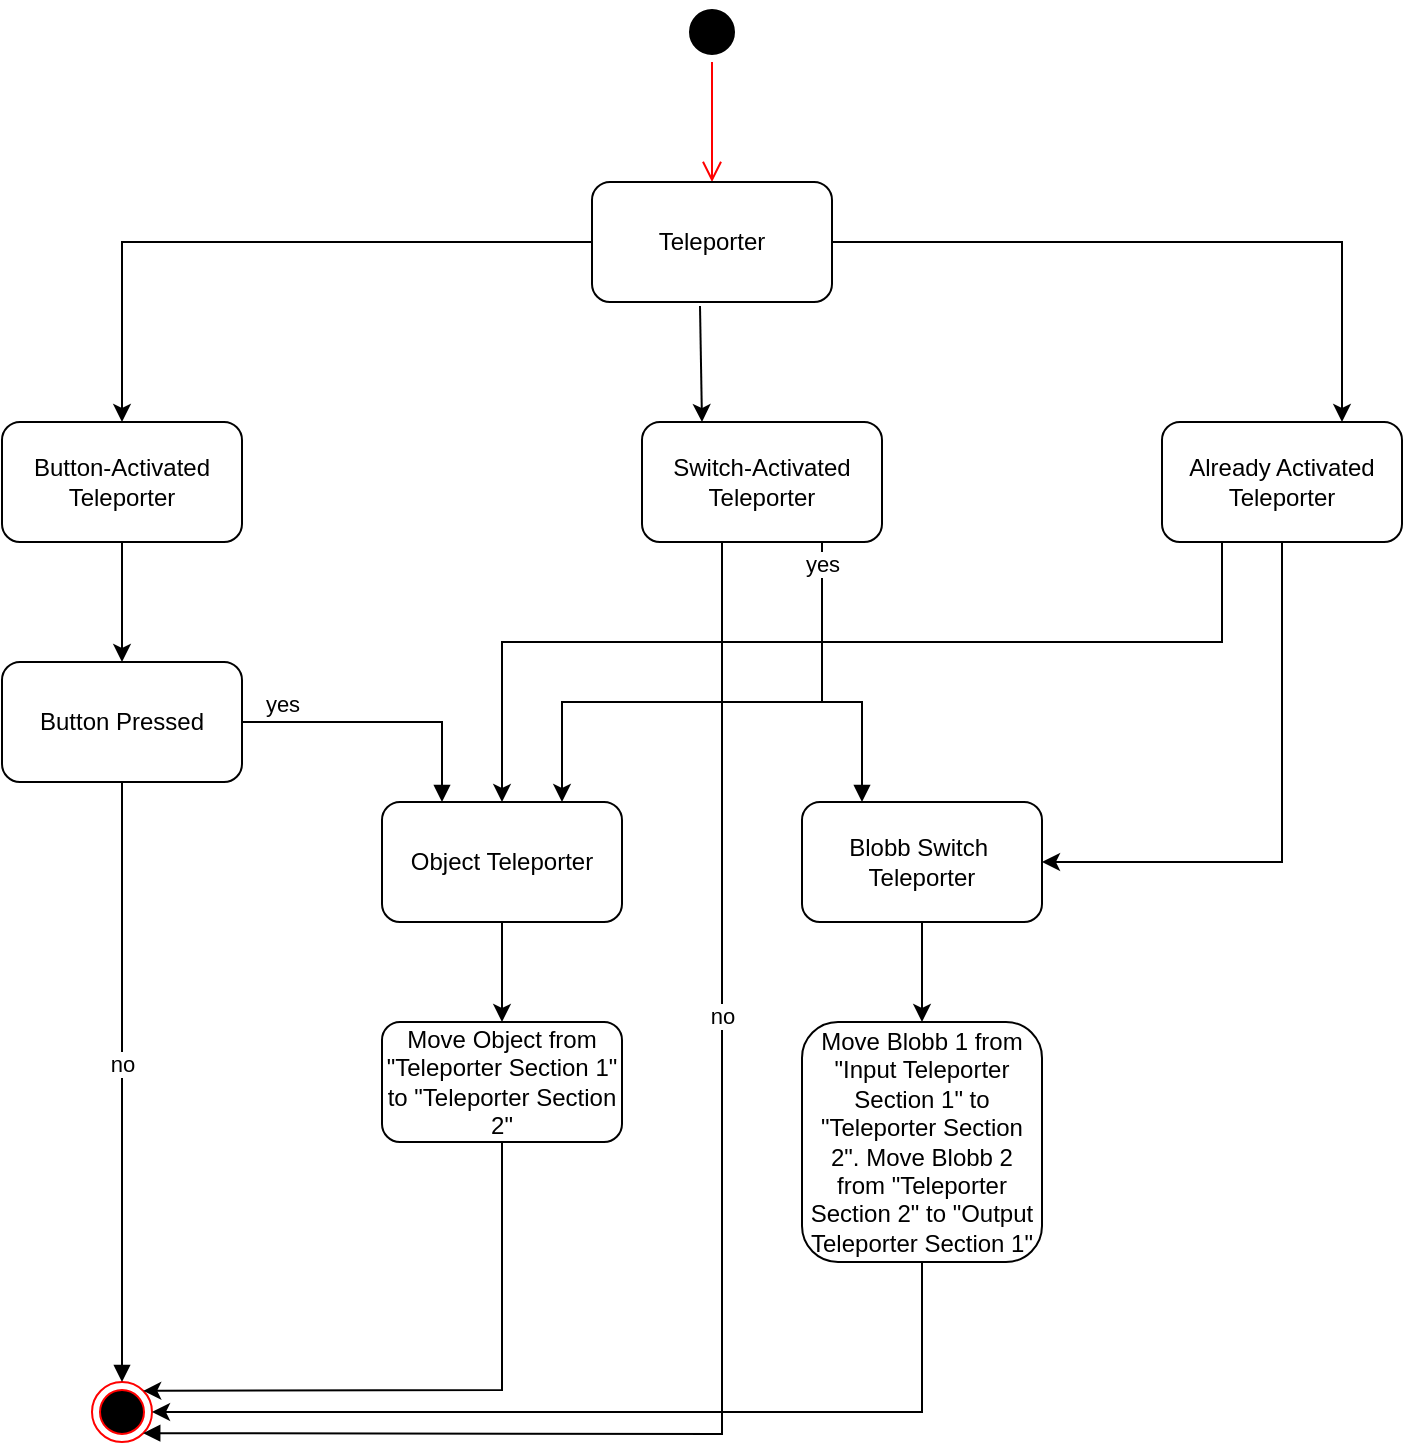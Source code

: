 <mxfile version="24.7.1" type="device">
  <diagram name="Page-1" id="7688Ud7QLbYBPLZzsG-g">
    <mxGraphModel dx="1430" dy="778" grid="1" gridSize="10" guides="1" tooltips="1" connect="1" arrows="1" fold="1" page="1" pageScale="1" pageWidth="850" pageHeight="1100" math="0" shadow="0">
      <root>
        <mxCell id="0" />
        <mxCell id="1" parent="0" />
        <mxCell id="gq-s49_yooijBYN5JD6I-1" value="" style="ellipse;html=1;shape=startState;fillColor=#000000;strokeColor=#000000;" parent="1" vertex="1">
          <mxGeometry x="430" y="40" width="30" height="30" as="geometry" />
        </mxCell>
        <mxCell id="gq-s49_yooijBYN5JD6I-2" value="" style="edgeStyle=orthogonalEdgeStyle;html=1;verticalAlign=bottom;endArrow=open;endSize=8;strokeColor=#ff0000;rounded=0;" parent="1" source="gq-s49_yooijBYN5JD6I-1" edge="1">
          <mxGeometry relative="1" as="geometry">
            <mxPoint x="445" y="130" as="targetPoint" />
          </mxGeometry>
        </mxCell>
        <mxCell id="gq-s49_yooijBYN5JD6I-3" value="Teleporter" style="rounded=1;whiteSpace=wrap;html=1;" parent="1" vertex="1">
          <mxGeometry x="385" y="130" width="120" height="60" as="geometry" />
        </mxCell>
        <mxCell id="gq-s49_yooijBYN5JD6I-4" value="Button Pressed" style="rounded=1;whiteSpace=wrap;html=1;" parent="1" vertex="1">
          <mxGeometry x="90" y="370" width="120" height="60" as="geometry" />
        </mxCell>
        <mxCell id="gq-s49_yooijBYN5JD6I-5" value="Button-Activated Teleporter" style="rounded=1;whiteSpace=wrap;html=1;" parent="1" vertex="1">
          <mxGeometry x="90" y="250" width="120" height="60" as="geometry" />
        </mxCell>
        <mxCell id="gq-s49_yooijBYN5JD6I-6" value="&lt;div&gt;Switch-Activated&lt;/div&gt;&lt;div&gt;Teleporter&lt;br&gt;&lt;/div&gt;" style="rounded=1;whiteSpace=wrap;html=1;" parent="1" vertex="1">
          <mxGeometry x="410" y="250" width="120" height="60" as="geometry" />
        </mxCell>
        <mxCell id="gq-s49_yooijBYN5JD6I-7" value="" style="endArrow=classic;html=1;rounded=0;exitX=0;exitY=0.5;exitDx=0;exitDy=0;entryX=0.5;entryY=0;entryDx=0;entryDy=0;" parent="1" source="gq-s49_yooijBYN5JD6I-3" target="gq-s49_yooijBYN5JD6I-5" edge="1">
          <mxGeometry width="50" height="50" relative="1" as="geometry">
            <mxPoint x="400" y="430" as="sourcePoint" />
            <mxPoint x="450" y="380" as="targetPoint" />
            <Array as="points">
              <mxPoint x="150" y="160" />
            </Array>
          </mxGeometry>
        </mxCell>
        <mxCell id="gq-s49_yooijBYN5JD6I-8" value="" style="endArrow=classic;html=1;rounded=0;exitX=1;exitY=0.5;exitDx=0;exitDy=0;entryX=0.75;entryY=0;entryDx=0;entryDy=0;" parent="1" source="gq-s49_yooijBYN5JD6I-3" target="QnVbL0tUG4QV3211GyY8-1" edge="1">
          <mxGeometry width="50" height="50" relative="1" as="geometry">
            <mxPoint x="400" y="430" as="sourcePoint" />
            <mxPoint x="450" y="380" as="targetPoint" />
            <Array as="points">
              <mxPoint x="570" y="160" />
              <mxPoint x="760" y="160" />
              <mxPoint x="760" y="200" />
            </Array>
          </mxGeometry>
        </mxCell>
        <mxCell id="gq-s49_yooijBYN5JD6I-10" value="" style="endArrow=classic;html=1;rounded=0;exitX=0.5;exitY=1;exitDx=0;exitDy=0;entryX=0.5;entryY=0;entryDx=0;entryDy=0;" parent="1" source="gq-s49_yooijBYN5JD6I-5" edge="1">
          <mxGeometry width="50" height="50" relative="1" as="geometry">
            <mxPoint x="400" y="430" as="sourcePoint" />
            <mxPoint x="150" y="370" as="targetPoint" />
          </mxGeometry>
        </mxCell>
        <mxCell id="gq-s49_yooijBYN5JD6I-14" value="Object Teleporter" style="rounded=1;whiteSpace=wrap;html=1;" parent="1" vertex="1">
          <mxGeometry x="280" y="440" width="120" height="60" as="geometry" />
        </mxCell>
        <mxCell id="gq-s49_yooijBYN5JD6I-15" value="&lt;div&gt;Blobb Switch&amp;nbsp;&lt;/div&gt;&lt;div&gt;Teleporter&lt;/div&gt;" style="rounded=1;whiteSpace=wrap;html=1;" parent="1" vertex="1">
          <mxGeometry x="490" y="440" width="120" height="60" as="geometry" />
        </mxCell>
        <mxCell id="gq-s49_yooijBYN5JD6I-17" value="" style="endArrow=classic;html=1;rounded=0;exitX=0.25;exitY=1;exitDx=0;exitDy=0;" parent="1" source="QnVbL0tUG4QV3211GyY8-1" edge="1" target="gq-s49_yooijBYN5JD6I-14">
          <mxGeometry width="50" height="50" relative="1" as="geometry">
            <mxPoint x="400" y="590" as="sourcePoint" />
            <mxPoint x="550" y="440" as="targetPoint" />
            <Array as="points">
              <mxPoint x="700" y="360" />
              <mxPoint x="340" y="360" />
            </Array>
          </mxGeometry>
        </mxCell>
        <mxCell id="gq-s49_yooijBYN5JD6I-18" value="" style="endArrow=classic;html=1;rounded=0;exitX=0.5;exitY=1;exitDx=0;exitDy=0;entryX=1;entryY=0.5;entryDx=0;entryDy=0;" parent="1" source="QnVbL0tUG4QV3211GyY8-1" target="gq-s49_yooijBYN5JD6I-15" edge="1">
          <mxGeometry width="50" height="50" relative="1" as="geometry">
            <mxPoint x="770" y="340" as="sourcePoint" />
            <mxPoint x="700" y="500" as="targetPoint" />
            <Array as="points">
              <mxPoint x="730" y="470" />
            </Array>
          </mxGeometry>
        </mxCell>
        <mxCell id="gq-s49_yooijBYN5JD6I-19" value="yes" style="html=1;verticalAlign=bottom;endArrow=block;curved=0;rounded=0;exitX=1;exitY=0.5;exitDx=0;exitDy=0;entryX=0.25;entryY=0;entryDx=0;entryDy=0;" parent="1" source="gq-s49_yooijBYN5JD6I-4" target="gq-s49_yooijBYN5JD6I-14" edge="1">
          <mxGeometry x="-0.714" width="80" relative="1" as="geometry">
            <mxPoint x="380" y="560" as="sourcePoint" />
            <mxPoint x="510" y="400" as="targetPoint" />
            <Array as="points">
              <mxPoint x="310" y="400" />
            </Array>
            <mxPoint as="offset" />
          </mxGeometry>
        </mxCell>
        <mxCell id="gq-s49_yooijBYN5JD6I-21" value="" style="ellipse;html=1;shape=endState;fillColor=#000000;strokeColor=#ff0000;" parent="1" vertex="1">
          <mxGeometry x="135" y="730" width="30" height="30" as="geometry" />
        </mxCell>
        <mxCell id="gq-s49_yooijBYN5JD6I-22" value="no" style="html=1;verticalAlign=bottom;endArrow=block;curved=0;rounded=0;exitX=0.5;exitY=1;exitDx=0;exitDy=0;entryX=0.5;entryY=0;entryDx=0;entryDy=0;" parent="1" source="gq-s49_yooijBYN5JD6I-4" target="gq-s49_yooijBYN5JD6I-21" edge="1">
          <mxGeometry width="80" relative="1" as="geometry">
            <mxPoint x="380" y="510" as="sourcePoint" />
            <mxPoint x="460" y="510" as="targetPoint" />
          </mxGeometry>
        </mxCell>
        <mxCell id="gq-s49_yooijBYN5JD6I-32" value="Move Object from &quot;Teleporter Section 1&quot; to &quot;Teleporter Section 2&quot;" style="rounded=1;whiteSpace=wrap;html=1;" parent="1" vertex="1">
          <mxGeometry x="280" y="550" width="120" height="60" as="geometry" />
        </mxCell>
        <mxCell id="gq-s49_yooijBYN5JD6I-33" value="Move Blobb 1 from &quot;Input Teleporter Section 1&quot; to &quot;Teleporter Section 2&quot;. Move Blobb 2 from &quot;Teleporter Section 2&quot; to &quot;Output Teleporter Section 1&quot;" style="rounded=1;whiteSpace=wrap;html=1;" parent="1" vertex="1">
          <mxGeometry x="490" y="550" width="120" height="120" as="geometry" />
        </mxCell>
        <mxCell id="gq-s49_yooijBYN5JD6I-36" value="" style="endArrow=classic;html=1;rounded=0;exitX=0.5;exitY=1;exitDx=0;exitDy=0;" parent="1" source="gq-s49_yooijBYN5JD6I-14" target="gq-s49_yooijBYN5JD6I-32" edge="1">
          <mxGeometry width="50" height="50" relative="1" as="geometry">
            <mxPoint x="420" y="530" as="sourcePoint" />
            <mxPoint x="470" y="480" as="targetPoint" />
          </mxGeometry>
        </mxCell>
        <mxCell id="gq-s49_yooijBYN5JD6I-38" value="" style="endArrow=classic;html=1;rounded=0;exitX=0.5;exitY=1;exitDx=0;exitDy=0;entryX=0.5;entryY=0;entryDx=0;entryDy=0;" parent="1" source="gq-s49_yooijBYN5JD6I-15" target="gq-s49_yooijBYN5JD6I-33" edge="1">
          <mxGeometry width="50" height="50" relative="1" as="geometry">
            <mxPoint x="420" y="530" as="sourcePoint" />
            <mxPoint x="470" y="480" as="targetPoint" />
          </mxGeometry>
        </mxCell>
        <mxCell id="gq-s49_yooijBYN5JD6I-39" value="" style="endArrow=classic;html=1;rounded=0;exitX=0.5;exitY=1;exitDx=0;exitDy=0;entryX=1;entryY=0;entryDx=0;entryDy=0;" parent="1" source="gq-s49_yooijBYN5JD6I-32" target="gq-s49_yooijBYN5JD6I-21" edge="1">
          <mxGeometry width="50" height="50" relative="1" as="geometry">
            <mxPoint x="420" y="530" as="sourcePoint" />
            <mxPoint x="470" y="480" as="targetPoint" />
            <Array as="points">
              <mxPoint x="340" y="734" />
            </Array>
          </mxGeometry>
        </mxCell>
        <mxCell id="gq-s49_yooijBYN5JD6I-40" value="" style="endArrow=classic;html=1;rounded=0;exitX=0.5;exitY=1;exitDx=0;exitDy=0;entryX=1;entryY=0.5;entryDx=0;entryDy=0;" parent="1" source="gq-s49_yooijBYN5JD6I-33" target="gq-s49_yooijBYN5JD6I-21" edge="1">
          <mxGeometry width="50" height="50" relative="1" as="geometry">
            <mxPoint x="420" y="530" as="sourcePoint" />
            <mxPoint x="470" y="480" as="targetPoint" />
            <Array as="points">
              <mxPoint x="550" y="745" />
            </Array>
          </mxGeometry>
        </mxCell>
        <mxCell id="QnVbL0tUG4QV3211GyY8-1" value="&lt;div&gt;Already Activated&lt;/div&gt;&lt;div&gt;Teleporter&lt;br&gt;&lt;/div&gt;" style="rounded=1;whiteSpace=wrap;html=1;" vertex="1" parent="1">
          <mxGeometry x="670" y="250" width="120" height="60" as="geometry" />
        </mxCell>
        <mxCell id="QnVbL0tUG4QV3211GyY8-2" value="" style="endArrow=classic;html=1;rounded=0;entryX=0.25;entryY=0;entryDx=0;entryDy=0;exitX=0.45;exitY=1.033;exitDx=0;exitDy=0;exitPerimeter=0;" edge="1" parent="1" source="gq-s49_yooijBYN5JD6I-3" target="gq-s49_yooijBYN5JD6I-6">
          <mxGeometry width="50" height="50" relative="1" as="geometry">
            <mxPoint x="400" y="430" as="sourcePoint" />
            <mxPoint x="450" y="380" as="targetPoint" />
          </mxGeometry>
        </mxCell>
        <mxCell id="QnVbL0tUG4QV3211GyY8-5" value="yes" style="html=1;verticalAlign=bottom;endArrow=block;curved=0;rounded=0;exitX=0.75;exitY=1;exitDx=0;exitDy=0;entryX=0.25;entryY=0;entryDx=0;entryDy=0;" edge="1" parent="1" source="gq-s49_yooijBYN5JD6I-6" target="gq-s49_yooijBYN5JD6I-15">
          <mxGeometry x="-0.733" width="80" relative="1" as="geometry">
            <mxPoint x="220" y="410" as="sourcePoint" />
            <mxPoint x="500" y="430" as="targetPoint" />
            <Array as="points">
              <mxPoint x="500" y="390" />
              <mxPoint x="520" y="390" />
            </Array>
            <mxPoint as="offset" />
          </mxGeometry>
        </mxCell>
        <mxCell id="QnVbL0tUG4QV3211GyY8-7" value="no" style="html=1;verticalAlign=bottom;endArrow=block;curved=0;rounded=0;exitX=0.75;exitY=1;exitDx=0;exitDy=0;entryX=1;entryY=1;entryDx=0;entryDy=0;" edge="1" parent="1" target="gq-s49_yooijBYN5JD6I-21">
          <mxGeometry x="-0.333" width="80" relative="1" as="geometry">
            <mxPoint x="450" y="310" as="sourcePoint" />
            <mxPoint x="470" y="440" as="targetPoint" />
            <Array as="points">
              <mxPoint x="450" y="390" />
              <mxPoint x="450" y="756" />
            </Array>
            <mxPoint as="offset" />
          </mxGeometry>
        </mxCell>
        <mxCell id="QnVbL0tUG4QV3211GyY8-8" value="" style="endArrow=classic;html=1;rounded=0;entryX=0.75;entryY=0;entryDx=0;entryDy=0;" edge="1" parent="1" target="gq-s49_yooijBYN5JD6I-14">
          <mxGeometry width="50" height="50" relative="1" as="geometry">
            <mxPoint x="500" y="390" as="sourcePoint" />
            <mxPoint x="450" y="380" as="targetPoint" />
            <Array as="points">
              <mxPoint x="370" y="390" />
            </Array>
          </mxGeometry>
        </mxCell>
      </root>
    </mxGraphModel>
  </diagram>
</mxfile>
